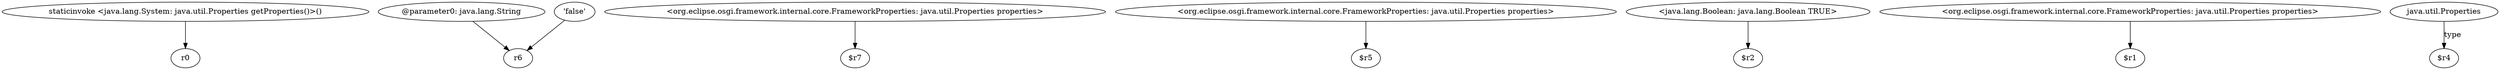 digraph g {
0[label="staticinvoke <java.lang.System: java.util.Properties getProperties()>()"]
1[label="r0"]
0->1[label=""]
2[label="@parameter0: java.lang.String"]
3[label="r6"]
2->3[label=""]
4[label="<org.eclipse.osgi.framework.internal.core.FrameworkProperties: java.util.Properties properties>"]
5[label="$r7"]
4->5[label=""]
6[label="<org.eclipse.osgi.framework.internal.core.FrameworkProperties: java.util.Properties properties>"]
7[label="$r5"]
6->7[label=""]
8[label="'false'"]
8->3[label=""]
9[label="<java.lang.Boolean: java.lang.Boolean TRUE>"]
10[label="$r2"]
9->10[label=""]
11[label="<org.eclipse.osgi.framework.internal.core.FrameworkProperties: java.util.Properties properties>"]
12[label="$r1"]
11->12[label=""]
13[label="java.util.Properties"]
14[label="$r4"]
13->14[label="type"]
}